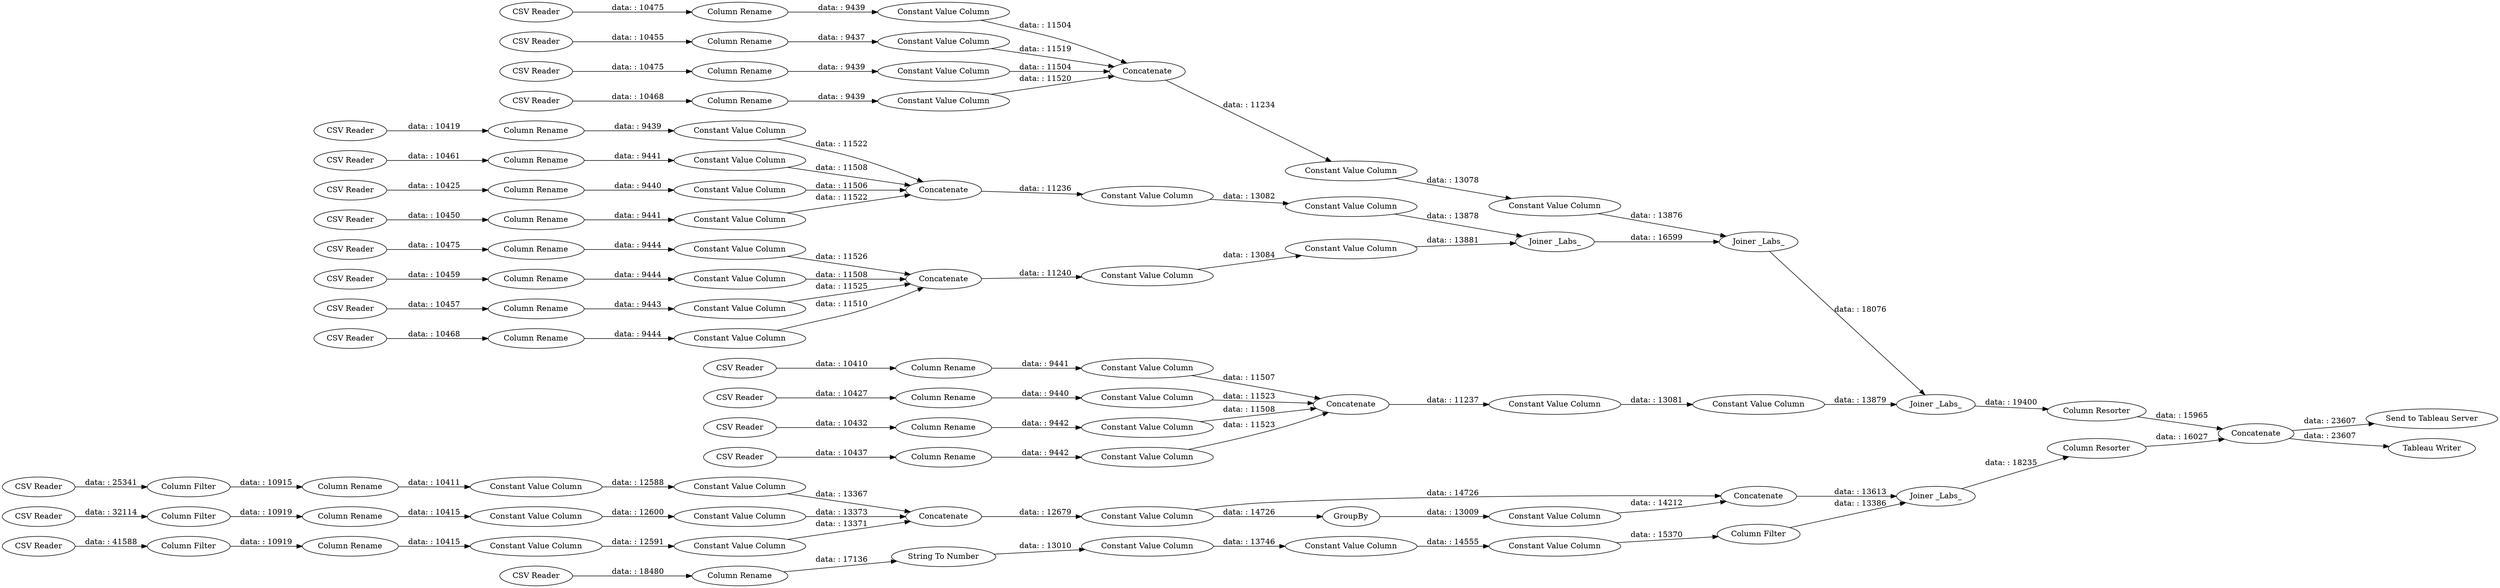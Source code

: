 digraph {
	"-5717298929329186056_3" [label="Constant Value Column"]
	"1236806322218140678_9" [label="Column Rename"]
	"6729095682178967230_6" [label="Constant Value Column"]
	"1236806322218140678_1" [label="CSV Reader"]
	"3713778132542657222_22" [label="Constant Value Column"]
	"3713778132542657222_23" [label="Column Filter"]
	"3713778132542657222_34" [label="Constant Value Column"]
	"3527503283437565465_29" [label="Joiner _Labs_"]
	"-5717298929329186056_14" [label="Constant Value Column"]
	"2447685568474234198_7" [label="CSV Reader"]
	"2447685568474234198_15" [label="Constant Value Column"]
	"3713778132542657222_31" [label="Column Rename"]
	"6729095682178967230_4" [label="CSV Reader"]
	"2447685568474234198_8" [label="Constant Value Column"]
	"1324652004035254197_2" [label="Column Rename"]
	"2345248962432773520_38" [label="Send to Tableau Server"]
	"1236806322218140678_12" [label="Constant Value Column"]
	"1324652004035254197_4" [label="CSV Reader"]
	"2447685568474234198_1" [label="CSV Reader"]
	"2447685568474234198_14" [label="Constant Value Column"]
	"2447685568474234198_10" [label="CSV Reader"]
	"1236806322218140678_13" [label=Concatenate]
	"6729095682178967230_7" [label="CSV Reader"]
	"1236806322218140678_14" [label="Constant Value Column"]
	"2447685568474234198_13" [label=Concatenate]
	"6729095682178967230_8" [label="Constant Value Column"]
	"1324652004035254197_11" [label="Column Rename"]
	"1324652004035254197_15" [label="Constant Value Column"]
	"7271179777303769725_18" [label="Joiner _Labs_"]
	"3527503283437565465_27" [label="Constant Value Column"]
	"3713778132542657222_17" [label="CSV Reader"]
	"1324652004035254197_6" [label="Constant Value Column"]
	"-5717298929329186056_15" [label="Constant Value Column"]
	"7271179777303769725_21" [label="Joiner _Labs_"]
	"1324652004035254197_12" [label="Constant Value Column"]
	"1236806322218140678_10" [label="CSV Reader"]
	"3713778132542657222_32" [label="Constant Value Column"]
	"7271179777303769725_20" [label="Joiner _Labs_"]
	"2447685568474234198_11" [label="Column Rename"]
	"1324652004035254197_14" [label="Constant Value Column"]
	"2345248962432773520_32" [label=Concatenate]
	"6729095682178967230_15" [label="Constant Value Column"]
	"3713778132542657222_13" [label=Concatenate]
	"-5717298929329186056_2" [label="Column Rename"]
	"3527503283437565465_28" [label=Concatenate]
	"1324652004035254197_5" [label="Column Rename"]
	"2447685568474234198_3" [label="Constant Value Column"]
	"1236806322218140678_6" [label="Constant Value Column"]
	"1236806322218140678_8" [label="Constant Value Column"]
	"6729095682178967230_9" [label="Column Rename"]
	"6729095682178967230_14" [label="Constant Value Column"]
	"1236806322218140678_15" [label="Constant Value Column"]
	"-5717298929329186056_23" [label="Column Filter"]
	"3713778132542657222_27" [label="Constant Value Column"]
	"3713778132542657222_29" [label="CSV Reader"]
	"1324652004035254197_9" [label="Column Rename"]
	"6729095682178967230_3" [label="Constant Value Column"]
	"3527503283437565465_30" [label="Column Resorter"]
	"6729095682178967230_10" [label="CSV Reader"]
	"6729095682178967230_13" [label=Concatenate]
	"1324652004035254197_13" [label=Concatenate]
	"6729095682178967230_11" [label="Column Rename"]
	"2345248962432773520_25" [label="Tableau Writer"]
	"1324652004035254197_1" [label="CSV Reader"]
	"1236806322218140678_4" [label="CSV Reader"]
	"6729095682178967230_12" [label="Constant Value Column"]
	"2447685568474234198_9" [label="Column Rename"]
	"6729095682178967230_2" [label="Column Rename"]
	"1236806322218140678_11" [label="Column Rename"]
	"3713778132542657222_30" [label="Constant Value Column"]
	"-5717298929329186056_1" [label="CSV Reader"]
	"1324652004035254197_3" [label="Constant Value Column"]
	"3527503283437565465_26" [label=GroupBy]
	"3713778132542657222_24" [label="CSV Reader"]
	"2447685568474234198_4" [label="CSV Reader"]
	"3713778132542657222_28" [label="Column Filter"]
	"3713778132542657222_25" [label="Constant Value Column"]
	"1324652004035254197_8" [label="Constant Value Column"]
	"3713778132542657222_20" [label="Column Filter"]
	"1324652004035254197_10" [label="CSV Reader"]
	"2447685568474234198_6" [label="Constant Value Column"]
	"3713778132542657222_19" [label="Constant Value Column"]
	"7271179777303769725_22" [label="Column Resorter"]
	"2447685568474234198_12" [label="Constant Value Column"]
	"1236806322218140678_2" [label="Column Rename"]
	"2447685568474234198_5" [label="Column Rename"]
	"6729095682178967230_1" [label="CSV Reader"]
	"2447685568474234198_2" [label="Column Rename"]
	"3713778132542657222_26" [label="Column Rename"]
	"1324652004035254197_7" [label="CSV Reader"]
	"-5717298929329186056_16" [label="String To Number"]
	"1236806322218140678_7" [label="CSV Reader"]
	"1236806322218140678_5" [label="Column Rename"]
	"3713778132542657222_18" [label="Column Rename"]
	"1236806322218140678_3" [label="Constant Value Column"]
	"6729095682178967230_5" [label="Column Rename"]
	"1324652004035254197_7" -> "1324652004035254197_9" [label="data: : 10468"]
	"3713778132542657222_18" -> "3713778132542657222_19" [label="data: : 10411"]
	"2447685568474234198_6" -> "2447685568474234198_13" [label="data: : 11506"]
	"3713778132542657222_17" -> "3713778132542657222_20" [label="data: : 25341"]
	"2447685568474234198_11" -> "2447685568474234198_12" [label="data: : 9441"]
	"6729095682178967230_13" -> "6729095682178967230_14" [label="data: : 11237"]
	"3713778132542657222_26" -> "3713778132542657222_27" [label="data: : 10415"]
	"2447685568474234198_4" -> "2447685568474234198_5" [label="data: : 10425"]
	"2447685568474234198_3" -> "2447685568474234198_13" [label="data: : 11508"]
	"2447685568474234198_5" -> "2447685568474234198_6" [label="data: : 9440"]
	"3527503283437565465_26" -> "3527503283437565465_27" [label="data: : 13009"]
	"3713778132542657222_20" -> "3713778132542657222_18" [label="data: : 10915"]
	"1324652004035254197_11" -> "1324652004035254197_12" [label="data: : 9437"]
	"-5717298929329186056_3" -> "-5717298929329186056_14" [label="data: : 13746"]
	"2447685568474234198_9" -> "2447685568474234198_8" [label="data: : 9439"]
	"6729095682178967230_1" -> "6729095682178967230_2" [label="data: : 10432"]
	"2345248962432773520_32" -> "2345248962432773520_38" [label="data: : 23607"]
	"3713778132542657222_23" -> "3713778132542657222_26" [label="data: : 10919"]
	"6729095682178967230_11" -> "6729095682178967230_12" [label="data: : 9442"]
	"1324652004035254197_4" -> "1324652004035254197_5" [label="data: : 10475"]
	"1236806322218140678_13" -> "1236806322218140678_14" [label="data: : 11240"]
	"3713778132542657222_34" -> "3527503283437565465_28" [label="data: : 14726"]
	"1236806322218140678_3" -> "1236806322218140678_13" [label="data: : 11510"]
	"-5717298929329186056_14" -> "-5717298929329186056_15" [label="data: : 14555"]
	"1324652004035254197_5" -> "1324652004035254197_6" [label="data: : 9439"]
	"1236806322218140678_11" -> "1236806322218140678_12" [label="data: : 9444"]
	"-5717298929329186056_16" -> "-5717298929329186056_3" [label="data: : 13010"]
	"2345248962432773520_32" -> "2345248962432773520_25" [label="data: : 23607"]
	"2447685568474234198_7" -> "2447685568474234198_9" [label="data: : 10419"]
	"6729095682178967230_3" -> "6729095682178967230_13" [label="data: : 11508"]
	"6729095682178967230_12" -> "6729095682178967230_13" [label="data: : 11523"]
	"1236806322218140678_2" -> "1236806322218140678_3" [label="data: : 9444"]
	"-5717298929329186056_2" -> "-5717298929329186056_16" [label="data: : 17136"]
	"3713778132542657222_22" -> "3713778132542657222_13" [label="data: : 13367"]
	"1236806322218140678_6" -> "1236806322218140678_13" [label="data: : 11508"]
	"1236806322218140678_15" -> "7271179777303769725_18" [label="data: : 13881"]
	"1236806322218140678_4" -> "1236806322218140678_5" [label="data: : 10459"]
	"1324652004035254197_2" -> "1324652004035254197_3" [label="data: : 9439"]
	"6729095682178967230_8" -> "6729095682178967230_13" [label="data: : 11523"]
	"3527503283437565465_29" -> "3527503283437565465_30" [label="data: : 18235"]
	"-5717298929329186056_15" -> "-5717298929329186056_23" [label="data: : 15370"]
	"3713778132542657222_29" -> "3713778132542657222_28" [label="data: : 32114"]
	"1324652004035254197_13" -> "1324652004035254197_14" [label="data: : 11234"]
	"6729095682178967230_2" -> "6729095682178967230_3" [label="data: : 9442"]
	"6729095682178967230_15" -> "7271179777303769725_21" [label="data: : 13879"]
	"1236806322218140678_9" -> "1236806322218140678_8" [label="data: : 9443"]
	"1236806322218140678_1" -> "1236806322218140678_2" [label="data: : 10468"]
	"1324652004035254197_12" -> "1324652004035254197_13" [label="data: : 11519"]
	"6729095682178967230_10" -> "6729095682178967230_11" [label="data: : 10437"]
	"1324652004035254197_6" -> "1324652004035254197_13" [label="data: : 11504"]
	"7271179777303769725_21" -> "7271179777303769725_22" [label="data: : 19400"]
	"7271179777303769725_20" -> "7271179777303769725_21" [label="data: : 18076"]
	"3713778132542657222_32" -> "3713778132542657222_30" [label="data: : 12600"]
	"1324652004035254197_8" -> "1324652004035254197_13" [label="data: : 11520"]
	"2447685568474234198_8" -> "2447685568474234198_13" [label="data: : 11522"]
	"6729095682178967230_14" -> "6729095682178967230_15" [label="data: : 13081"]
	"3713778132542657222_30" -> "3713778132542657222_13" [label="data: : 13373"]
	"2447685568474234198_2" -> "2447685568474234198_3" [label="data: : 9441"]
	"6729095682178967230_5" -> "6729095682178967230_6" [label="data: : 9441"]
	"3527503283437565465_30" -> "2345248962432773520_32" [label="data: : 16027"]
	"2447685568474234198_15" -> "7271179777303769725_18" [label="data: : 13878"]
	"3713778132542657222_25" -> "3713778132542657222_13" [label="data: : 13371"]
	"-5717298929329186056_1" -> "-5717298929329186056_2" [label="data: : 18480"]
	"1324652004035254197_1" -> "1324652004035254197_2" [label="data: : 10475"]
	"1324652004035254197_15" -> "7271179777303769725_20" [label="data: : 13876"]
	"3713778132542657222_28" -> "3713778132542657222_31" [label="data: : 10919"]
	"3713778132542657222_31" -> "3713778132542657222_32" [label="data: : 10415"]
	"2447685568474234198_13" -> "2447685568474234198_14" [label="data: : 11236"]
	"1324652004035254197_3" -> "1324652004035254197_13" [label="data: : 11504"]
	"6729095682178967230_4" -> "6729095682178967230_5" [label="data: : 10410"]
	"6729095682178967230_6" -> "6729095682178967230_13" [label="data: : 11507"]
	"6729095682178967230_7" -> "6729095682178967230_9" [label="data: : 10427"]
	"6729095682178967230_9" -> "6729095682178967230_8" [label="data: : 9440"]
	"7271179777303769725_18" -> "7271179777303769725_20" [label="data: : 16599"]
	"3713778132542657222_19" -> "3713778132542657222_22" [label="data: : 12588"]
	"2447685568474234198_1" -> "2447685568474234198_2" [label="data: : 10461"]
	"3527503283437565465_28" -> "3527503283437565465_29" [label="data: : 13613"]
	"1324652004035254197_10" -> "1324652004035254197_11" [label="data: : 10455"]
	"1236806322218140678_5" -> "1236806322218140678_6" [label="data: : 9444"]
	"2447685568474234198_14" -> "2447685568474234198_15" [label="data: : 13082"]
	"2447685568474234198_10" -> "2447685568474234198_11" [label="data: : 10450"]
	"3527503283437565465_27" -> "3527503283437565465_28" [label="data: : 14212"]
	"1236806322218140678_14" -> "1236806322218140678_15" [label="data: : 13084"]
	"1324652004035254197_9" -> "1324652004035254197_8" [label="data: : 9439"]
	"1236806322218140678_12" -> "1236806322218140678_13" [label="data: : 11526"]
	"3713778132542657222_13" -> "3713778132542657222_34" [label="data: : 12679"]
	"7271179777303769725_22" -> "2345248962432773520_32" [label="data: : 15965"]
	"1236806322218140678_7" -> "1236806322218140678_9" [label="data: : 10457"]
	"3713778132542657222_24" -> "3713778132542657222_23" [label="data: : 41588"]
	"1324652004035254197_14" -> "1324652004035254197_15" [label="data: : 13078"]
	"2447685568474234198_12" -> "2447685568474234198_13" [label="data: : 11522"]
	"1236806322218140678_8" -> "1236806322218140678_13" [label="data: : 11525"]
	"3713778132542657222_34" -> "3527503283437565465_26" [label="data: : 14726"]
	"-5717298929329186056_23" -> "3527503283437565465_29" [label="data: : 13386"]
	"3713778132542657222_27" -> "3713778132542657222_25" [label="data: : 12591"]
	"1236806322218140678_10" -> "1236806322218140678_11" [label="data: : 10475"]
	rankdir=LR
}
